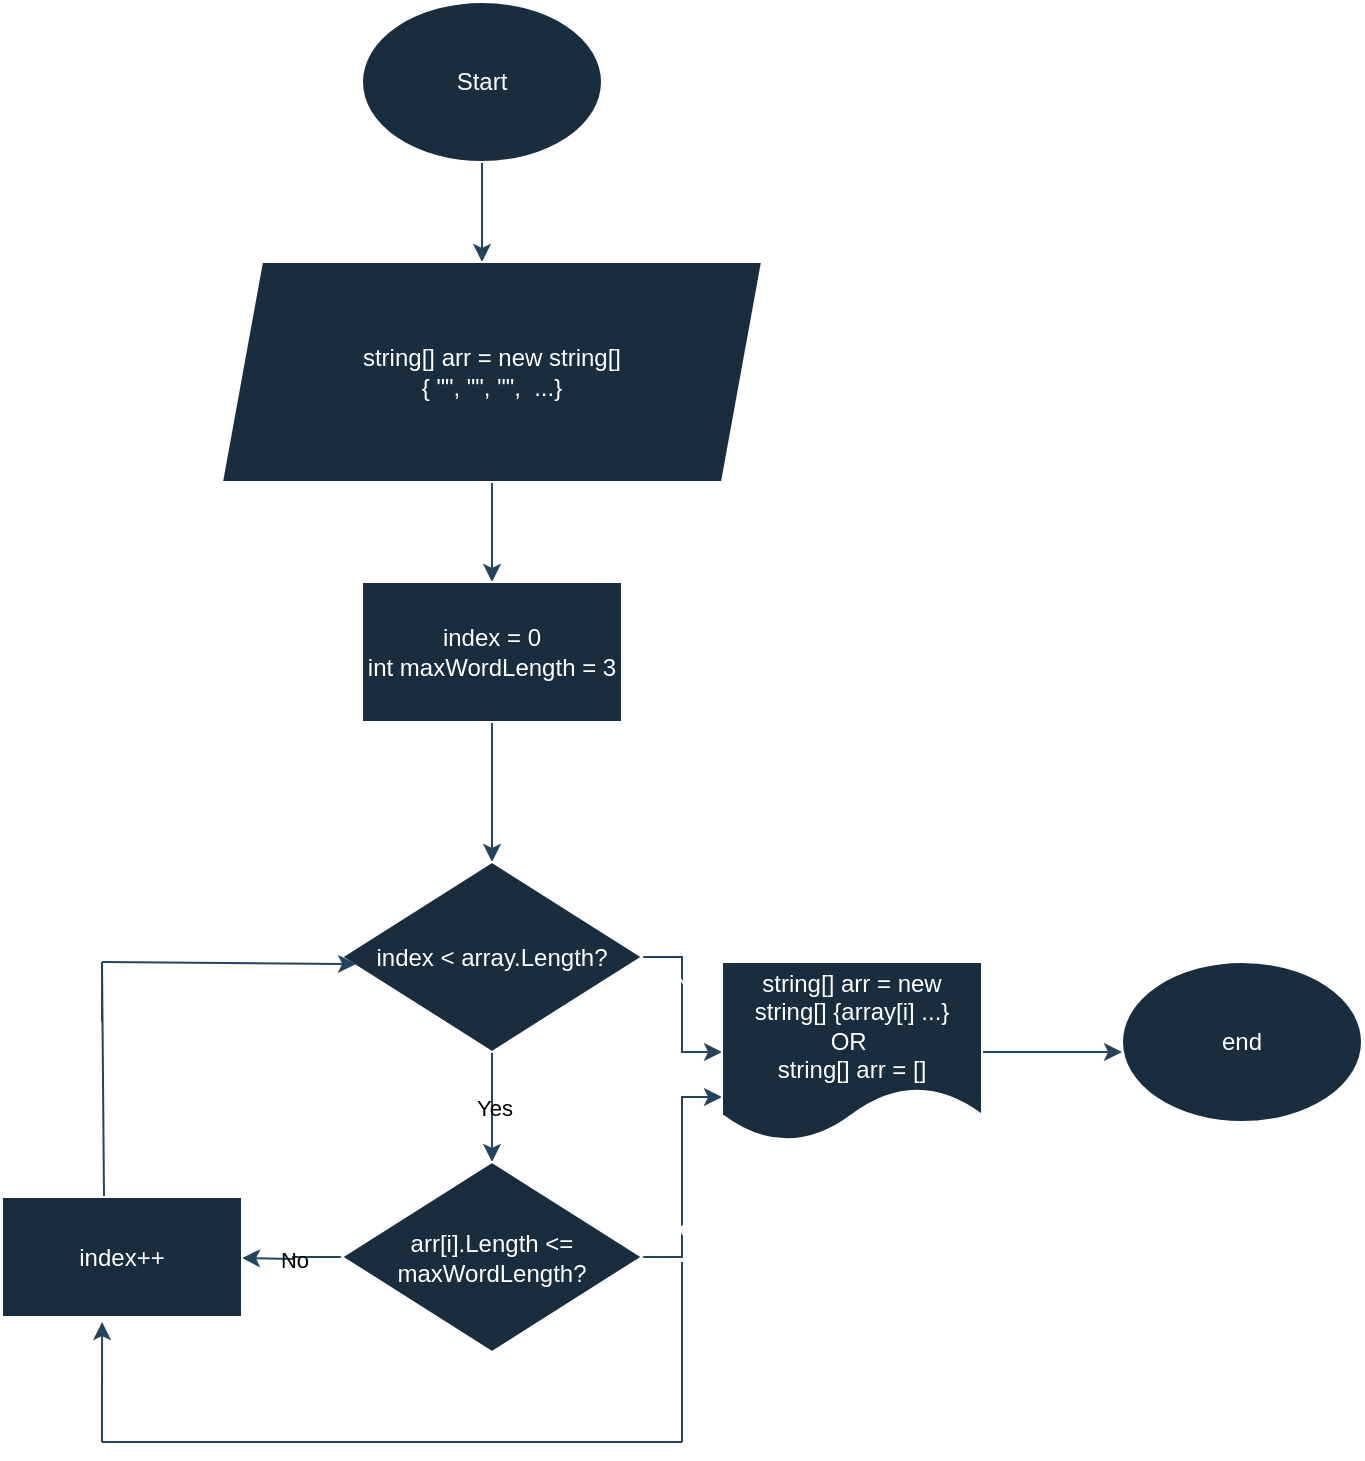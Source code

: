<mxfile version="20.7.4" type="github">
  <diagram id="rZF4juMHFyknxpGw09P5" name="Страница 1">
    <mxGraphModel dx="880" dy="484" grid="1" gridSize="10" guides="1" tooltips="1" connect="1" arrows="1" fold="1" page="1" pageScale="1" pageWidth="1654" pageHeight="1169" math="0" shadow="0">
      <root>
        <mxCell id="0" />
        <mxCell id="1" parent="0" />
        <mxCell id="Bq8YwkVixV0gdx73ny14-5" value="" style="edgeStyle=orthogonalEdgeStyle;rounded=0;orthogonalLoop=1;jettySize=auto;html=1;labelBackgroundColor=none;strokeColor=#23445D;fontColor=default;" parent="1" source="Bq8YwkVixV0gdx73ny14-1" edge="1">
          <mxGeometry relative="1" as="geometry">
            <mxPoint x="430" y="170" as="targetPoint" />
          </mxGeometry>
        </mxCell>
        <mxCell id="Bq8YwkVixV0gdx73ny14-1" value="Start" style="ellipse;whiteSpace=wrap;html=1;labelBackgroundColor=none;fillColor=#182E3E;strokeColor=#FFFFFF;fontColor=#FFFFFF;" parent="1" vertex="1">
          <mxGeometry x="370" y="40" width="120" height="80" as="geometry" />
        </mxCell>
        <mxCell id="Bq8YwkVixV0gdx73ny14-7" value="" style="edgeStyle=orthogonalEdgeStyle;rounded=0;orthogonalLoop=1;jettySize=auto;html=1;labelBackgroundColor=none;strokeColor=#23445D;fontColor=default;" parent="1" source="Bq8YwkVixV0gdx73ny14-4" edge="1">
          <mxGeometry relative="1" as="geometry">
            <mxPoint x="435" y="330" as="targetPoint" />
          </mxGeometry>
        </mxCell>
        <mxCell id="Bq8YwkVixV0gdx73ny14-4" value="string[] arr = new string[] &lt;br&gt;{ &quot;&quot;, &quot;&quot;, &quot;&quot;,&amp;nbsp; ...}" style="shape=parallelogram;perimeter=parallelogramPerimeter;whiteSpace=wrap;html=1;fixedSize=1;labelBackgroundColor=none;fillColor=#182E3E;strokeColor=#FFFFFF;fontColor=#FFFFFF;" parent="1" vertex="1">
          <mxGeometry x="300" y="170" width="270" height="110" as="geometry" />
        </mxCell>
        <mxCell id="Bq8YwkVixV0gdx73ny14-9" value="" style="edgeStyle=orthogonalEdgeStyle;rounded=0;orthogonalLoop=1;jettySize=auto;html=1;labelBackgroundColor=none;strokeColor=#23445D;fontColor=default;" parent="1" source="Bq8YwkVixV0gdx73ny14-6" target="Bq8YwkVixV0gdx73ny14-8" edge="1">
          <mxGeometry relative="1" as="geometry">
            <Array as="points">
              <mxPoint x="440" y="470" />
              <mxPoint x="440" y="470" />
            </Array>
          </mxGeometry>
        </mxCell>
        <mxCell id="Bq8YwkVixV0gdx73ny14-6" value="index = 0&lt;br&gt;int maxWordLength = 3" style="whiteSpace=wrap;html=1;labelBackgroundColor=none;fillColor=#182E3E;strokeColor=#FFFFFF;fontColor=#FFFFFF;" parent="1" vertex="1">
          <mxGeometry x="370" y="330" width="130" height="70" as="geometry" />
        </mxCell>
        <mxCell id="Bq8YwkVixV0gdx73ny14-11" value="Yes" style="edgeStyle=orthogonalEdgeStyle;rounded=0;orthogonalLoop=1;jettySize=auto;html=1;labelBackgroundColor=none;strokeColor=#23445D;fontColor=default;" parent="1" source="Bq8YwkVixV0gdx73ny14-8" edge="1">
          <mxGeometry relative="1" as="geometry">
            <mxPoint x="435" y="620" as="targetPoint" />
          </mxGeometry>
        </mxCell>
        <mxCell id="Bq8YwkVixV0gdx73ny14-22" value="" style="edgeStyle=orthogonalEdgeStyle;rounded=0;orthogonalLoop=1;jettySize=auto;html=1;labelBackgroundColor=none;strokeColor=#23445D;fontColor=default;" parent="1" source="Bq8YwkVixV0gdx73ny14-8" target="Bq8YwkVixV0gdx73ny14-13" edge="1">
          <mxGeometry relative="1" as="geometry" />
        </mxCell>
        <mxCell id="Bq8YwkVixV0gdx73ny14-23" value="No" style="edgeLabel;html=1;align=center;verticalAlign=middle;resizable=0;points=[];labelBackgroundColor=none;fontColor=#FFFFFF;" parent="Bq8YwkVixV0gdx73ny14-22" vertex="1" connectable="0">
          <mxGeometry x="-0.333" y="1" relative="1" as="geometry">
            <mxPoint as="offset" />
          </mxGeometry>
        </mxCell>
        <mxCell id="Bq8YwkVixV0gdx73ny14-8" value="index &amp;lt; array.Length?" style="rhombus;whiteSpace=wrap;html=1;labelBackgroundColor=none;fillColor=#182E3E;strokeColor=#FFFFFF;fontColor=#FFFFFF;" parent="1" vertex="1">
          <mxGeometry x="360" y="470" width="150" height="95" as="geometry" />
        </mxCell>
        <mxCell id="Bq8YwkVixV0gdx73ny14-27" value="" style="edgeStyle=orthogonalEdgeStyle;rounded=0;orthogonalLoop=1;jettySize=auto;html=1;entryX=0;entryY=0.75;entryDx=0;entryDy=0;labelBackgroundColor=none;strokeColor=#23445D;fontColor=default;" parent="1" source="Bq8YwkVixV0gdx73ny14-10" target="Bq8YwkVixV0gdx73ny14-13" edge="1">
          <mxGeometry relative="1" as="geometry">
            <mxPoint x="625" y="667.5" as="targetPoint" />
          </mxGeometry>
        </mxCell>
        <mxCell id="Bq8YwkVixV0gdx73ny14-28" value="Yes" style="edgeLabel;html=1;align=center;verticalAlign=middle;resizable=0;points=[];labelBackgroundColor=none;fontColor=#FFFFFF;" parent="Bq8YwkVixV0gdx73ny14-27" vertex="1" connectable="0">
          <mxGeometry x="-0.4" y="-1" relative="1" as="geometry">
            <mxPoint y="1" as="offset" />
          </mxGeometry>
        </mxCell>
        <mxCell id="Bq8YwkVixV0gdx73ny14-30" value="No" style="edgeStyle=orthogonalEdgeStyle;rounded=0;orthogonalLoop=1;jettySize=auto;html=1;labelBackgroundColor=none;strokeColor=#23445D;fontColor=default;" parent="1" source="Bq8YwkVixV0gdx73ny14-10" edge="1">
          <mxGeometry relative="1" as="geometry">
            <mxPoint x="310" y="668" as="targetPoint" />
          </mxGeometry>
        </mxCell>
        <mxCell id="Bq8YwkVixV0gdx73ny14-10" value="arr[i].Length &amp;lt;= maxWordLength?" style="rhombus;whiteSpace=wrap;html=1;labelBackgroundColor=none;fillColor=#182E3E;strokeColor=#FFFFFF;fontColor=#FFFFFF;" parent="1" vertex="1">
          <mxGeometry x="360" y="620" width="150" height="95" as="geometry" />
        </mxCell>
        <mxCell id="Bq8YwkVixV0gdx73ny14-41" value="" style="edgeStyle=orthogonalEdgeStyle;rounded=0;orthogonalLoop=1;jettySize=auto;html=1;labelBackgroundColor=none;strokeColor=#23445D;fontColor=default;" parent="1" source="Bq8YwkVixV0gdx73ny14-13" edge="1">
          <mxGeometry relative="1" as="geometry">
            <mxPoint x="750" y="565" as="targetPoint" />
          </mxGeometry>
        </mxCell>
        <mxCell id="Bq8YwkVixV0gdx73ny14-13" value="string[] arr = new string[] {array[i] ...}&lt;br&gt;OR&amp;nbsp;&lt;br&gt;string[] arr = []" style="shape=document;whiteSpace=wrap;html=1;boundedLbl=1;labelBackgroundColor=none;fillColor=#182E3E;strokeColor=#FFFFFF;fontColor=#FFFFFF;" parent="1" vertex="1">
          <mxGeometry x="550" y="520" width="130" height="90" as="geometry" />
        </mxCell>
        <mxCell id="Bq8YwkVixV0gdx73ny14-29" value="index++" style="whiteSpace=wrap;html=1;labelBackgroundColor=none;fillColor=#182E3E;strokeColor=#FFFFFF;fontColor=#FFFFFF;" parent="1" vertex="1">
          <mxGeometry x="190" y="637.5" width="120" height="60" as="geometry" />
        </mxCell>
        <mxCell id="Bq8YwkVixV0gdx73ny14-33" value="" style="endArrow=none;html=1;rounded=0;labelBackgroundColor=none;strokeColor=#23445D;fontColor=default;" parent="1" edge="1">
          <mxGeometry x="-0.515" y="60" width="50" height="50" relative="1" as="geometry">
            <mxPoint x="530" y="760" as="sourcePoint" />
            <mxPoint x="530" y="670" as="targetPoint" />
            <Array as="points">
              <mxPoint x="530" y="740" />
            </Array>
            <mxPoint as="offset" />
          </mxGeometry>
        </mxCell>
        <mxCell id="Bq8YwkVixV0gdx73ny14-35" value="" style="endArrow=none;html=1;rounded=0;labelBackgroundColor=none;strokeColor=#23445D;fontColor=default;" parent="1" edge="1">
          <mxGeometry width="50" height="50" relative="1" as="geometry">
            <mxPoint x="240" y="760" as="sourcePoint" />
            <mxPoint x="530" y="760" as="targetPoint" />
            <Array as="points">
              <mxPoint x="430" y="760" />
            </Array>
          </mxGeometry>
        </mxCell>
        <mxCell id="Bq8YwkVixV0gdx73ny14-36" value="" style="endArrow=classic;html=1;rounded=0;entryX=0.417;entryY=1.042;entryDx=0;entryDy=0;entryPerimeter=0;labelBackgroundColor=none;strokeColor=#23445D;fontColor=default;" parent="1" target="Bq8YwkVixV0gdx73ny14-29" edge="1">
          <mxGeometry x="0.714" y="-50" width="50" height="50" relative="1" as="geometry">
            <mxPoint x="240" y="760" as="sourcePoint" />
            <mxPoint x="240" y="710" as="targetPoint" />
            <mxPoint as="offset" />
          </mxGeometry>
        </mxCell>
        <mxCell id="Bq8YwkVixV0gdx73ny14-37" value="" style="endArrow=none;html=1;rounded=0;exitX=0.425;exitY=-0.008;exitDx=0;exitDy=0;exitPerimeter=0;labelBackgroundColor=none;strokeColor=#23445D;fontColor=default;" parent="1" source="Bq8YwkVixV0gdx73ny14-29" edge="1">
          <mxGeometry width="50" height="50" relative="1" as="geometry">
            <mxPoint x="240" y="630" as="sourcePoint" />
            <mxPoint x="240" y="550" as="targetPoint" />
            <Array as="points">
              <mxPoint x="240" y="520" />
            </Array>
          </mxGeometry>
        </mxCell>
        <mxCell id="Bq8YwkVixV0gdx73ny14-39" value="" style="endArrow=classic;html=1;rounded=0;entryX=0.047;entryY=0.537;entryDx=0;entryDy=0;entryPerimeter=0;labelBackgroundColor=none;strokeColor=#23445D;fontColor=default;" parent="1" target="Bq8YwkVixV0gdx73ny14-8" edge="1">
          <mxGeometry width="50" height="50" relative="1" as="geometry">
            <mxPoint x="240" y="520" as="sourcePoint" />
            <mxPoint x="320" y="520" as="targetPoint" />
            <Array as="points" />
          </mxGeometry>
        </mxCell>
        <mxCell id="Bq8YwkVixV0gdx73ny14-42" value="end" style="ellipse;whiteSpace=wrap;html=1;labelBackgroundColor=none;fillColor=#182E3E;strokeColor=#FFFFFF;fontColor=#FFFFFF;" parent="1" vertex="1">
          <mxGeometry x="750" y="520" width="120" height="80" as="geometry" />
        </mxCell>
      </root>
    </mxGraphModel>
  </diagram>
</mxfile>
